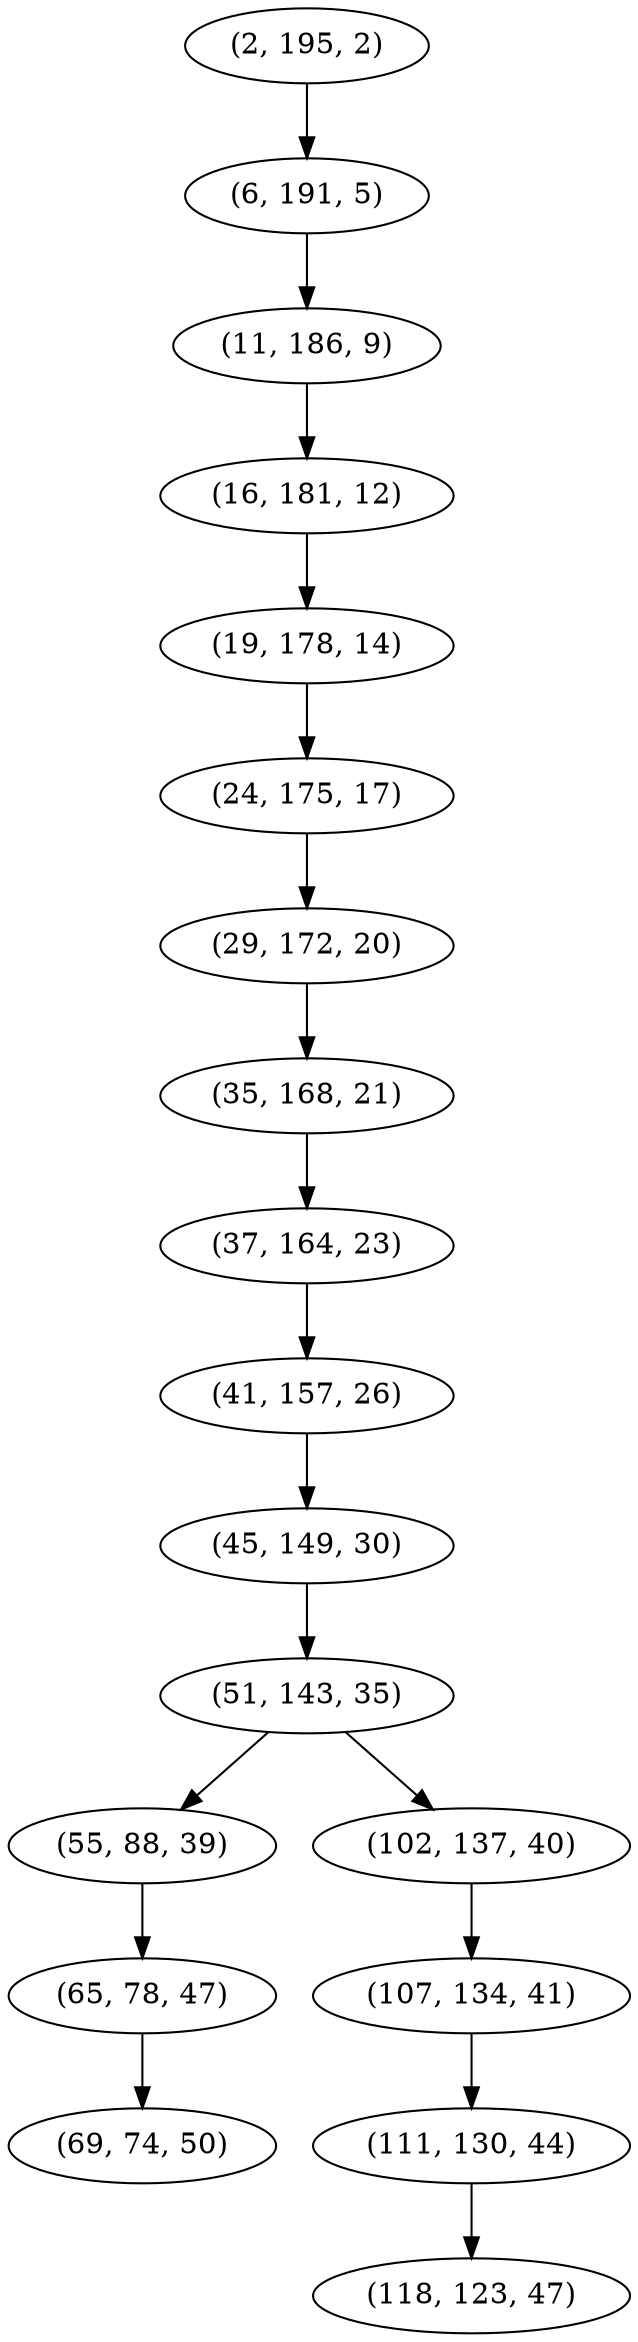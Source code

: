 digraph tree {
    "(2, 195, 2)";
    "(6, 191, 5)";
    "(11, 186, 9)";
    "(16, 181, 12)";
    "(19, 178, 14)";
    "(24, 175, 17)";
    "(29, 172, 20)";
    "(35, 168, 21)";
    "(37, 164, 23)";
    "(41, 157, 26)";
    "(45, 149, 30)";
    "(51, 143, 35)";
    "(55, 88, 39)";
    "(65, 78, 47)";
    "(69, 74, 50)";
    "(102, 137, 40)";
    "(107, 134, 41)";
    "(111, 130, 44)";
    "(118, 123, 47)";
    "(2, 195, 2)" -> "(6, 191, 5)";
    "(6, 191, 5)" -> "(11, 186, 9)";
    "(11, 186, 9)" -> "(16, 181, 12)";
    "(16, 181, 12)" -> "(19, 178, 14)";
    "(19, 178, 14)" -> "(24, 175, 17)";
    "(24, 175, 17)" -> "(29, 172, 20)";
    "(29, 172, 20)" -> "(35, 168, 21)";
    "(35, 168, 21)" -> "(37, 164, 23)";
    "(37, 164, 23)" -> "(41, 157, 26)";
    "(41, 157, 26)" -> "(45, 149, 30)";
    "(45, 149, 30)" -> "(51, 143, 35)";
    "(51, 143, 35)" -> "(55, 88, 39)";
    "(51, 143, 35)" -> "(102, 137, 40)";
    "(55, 88, 39)" -> "(65, 78, 47)";
    "(65, 78, 47)" -> "(69, 74, 50)";
    "(102, 137, 40)" -> "(107, 134, 41)";
    "(107, 134, 41)" -> "(111, 130, 44)";
    "(111, 130, 44)" -> "(118, 123, 47)";
}
